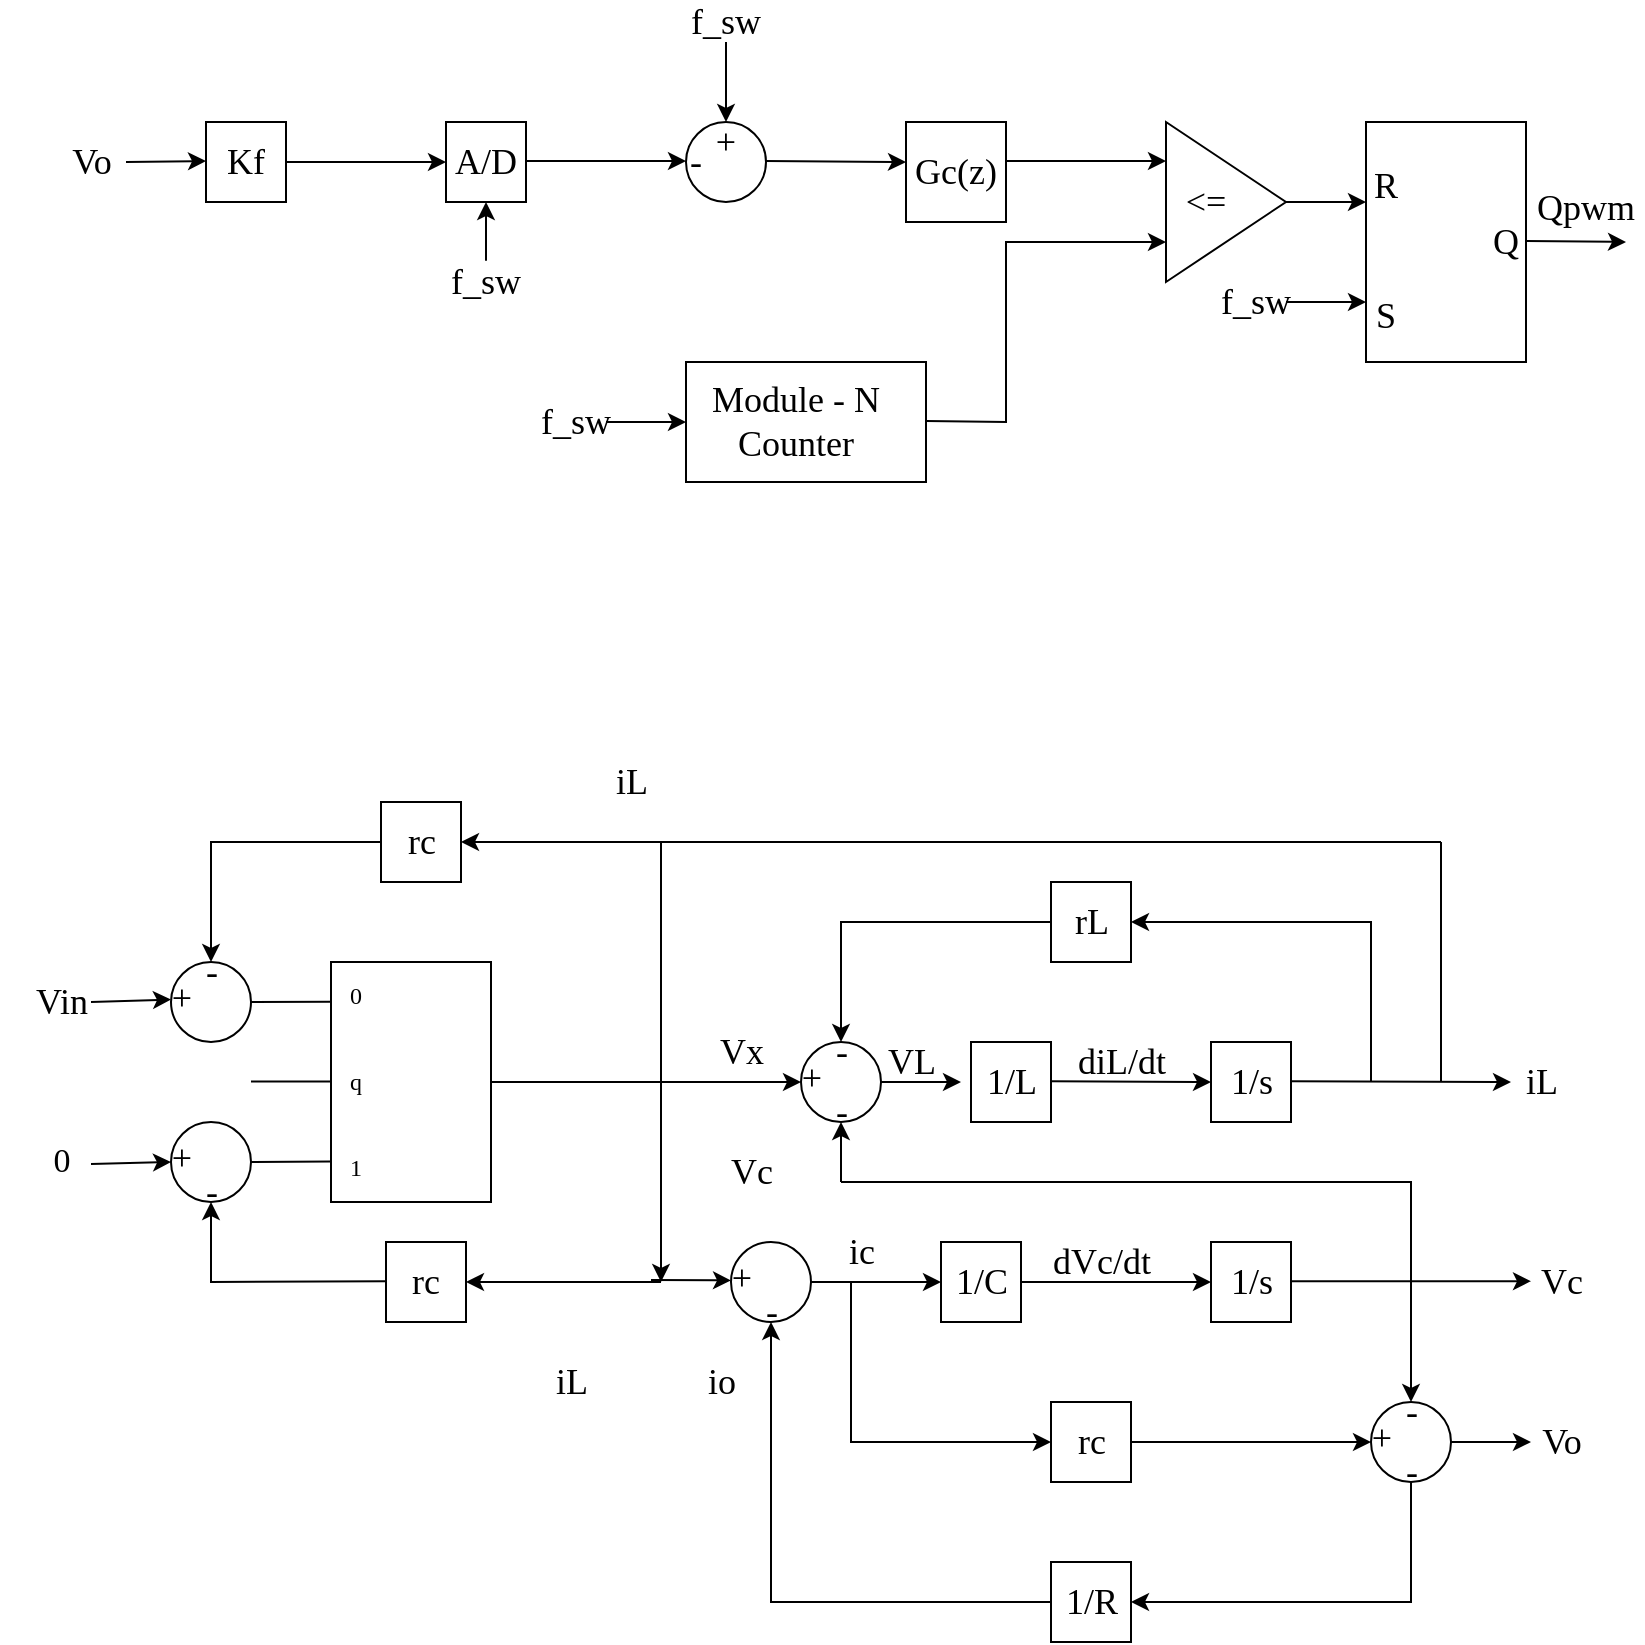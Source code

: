 <mxfile version="26.2.14">
  <diagram name="Page-1" id="nNxD41cg3S9l1fnH8BKE">
    <mxGraphModel dx="1989" dy="1118" grid="1" gridSize="10" guides="1" tooltips="1" connect="1" arrows="1" fold="1" page="1" pageScale="1" pageWidth="850" pageHeight="1100" math="0" shadow="0">
      <root>
        <mxCell id="0" />
        <mxCell id="1" parent="0" />
        <mxCell id="vLn9evmz6AIpQRP5DCHK-1" value="" style="whiteSpace=wrap;html=1;aspect=fixed;fontFamily=palatino;fontSize=18;" vertex="1" parent="1">
          <mxGeometry x="115" y="80" width="40" height="40" as="geometry" />
        </mxCell>
        <mxCell id="vLn9evmz6AIpQRP5DCHK-2" value="" style="whiteSpace=wrap;html=1;aspect=fixed;fontFamily=palatino;fontSize=18;" vertex="1" parent="1">
          <mxGeometry x="235" y="80" width="40" height="40" as="geometry" />
        </mxCell>
        <mxCell id="vLn9evmz6AIpQRP5DCHK-3" value="" style="ellipse;whiteSpace=wrap;html=1;aspect=fixed;fontFamily=palatino;fontSize=18;" vertex="1" parent="1">
          <mxGeometry x="355" y="80" width="40" height="40" as="geometry" />
        </mxCell>
        <mxCell id="vLn9evmz6AIpQRP5DCHK-4" value="" style="whiteSpace=wrap;html=1;aspect=fixed;fontFamily=palatino;fontSize=18;" vertex="1" parent="1">
          <mxGeometry x="465" y="80" width="50" height="50" as="geometry" />
        </mxCell>
        <mxCell id="vLn9evmz6AIpQRP5DCHK-5" value="" style="triangle;whiteSpace=wrap;html=1;fontFamily=palatino;fontSize=18;" vertex="1" parent="1">
          <mxGeometry x="595" y="80" width="60" height="80" as="geometry" />
        </mxCell>
        <mxCell id="vLn9evmz6AIpQRP5DCHK-7" value="" style="rounded=0;whiteSpace=wrap;html=1;fontFamily=palatino;fontSize=18;" vertex="1" parent="1">
          <mxGeometry x="695" y="80" width="80" height="120" as="geometry" />
        </mxCell>
        <mxCell id="vLn9evmz6AIpQRP5DCHK-8" value="" style="rounded=0;whiteSpace=wrap;html=1;fontFamily=palatino;fontSize=18;" vertex="1" parent="1">
          <mxGeometry x="355" y="200" width="120" height="60" as="geometry" />
        </mxCell>
        <mxCell id="vLn9evmz6AIpQRP5DCHK-9" value="" style="endArrow=classic;html=1;rounded=0;entryX=0;entryY=0.5;entryDx=0;entryDy=0;fontFamily=palatino;fontSize=18;" edge="1" parent="1" target="vLn9evmz6AIpQRP5DCHK-2">
          <mxGeometry width="50" height="50" relative="1" as="geometry">
            <mxPoint x="155" y="100" as="sourcePoint" />
            <mxPoint x="205" y="50" as="targetPoint" />
          </mxGeometry>
        </mxCell>
        <mxCell id="vLn9evmz6AIpQRP5DCHK-10" value="" style="endArrow=classic;html=1;rounded=0;entryX=0;entryY=0.5;entryDx=0;entryDy=0;fontFamily=palatino;fontSize=18;" edge="1" parent="1">
          <mxGeometry width="50" height="50" relative="1" as="geometry">
            <mxPoint x="275" y="99.5" as="sourcePoint" />
            <mxPoint x="355" y="99.5" as="targetPoint" />
          </mxGeometry>
        </mxCell>
        <mxCell id="vLn9evmz6AIpQRP5DCHK-11" value="" style="endArrow=classic;html=1;rounded=0;fontFamily=palatino;fontSize=18;" edge="1" parent="1">
          <mxGeometry width="50" height="50" relative="1" as="geometry">
            <mxPoint x="395" y="99.5" as="sourcePoint" />
            <mxPoint x="465" y="100" as="targetPoint" />
          </mxGeometry>
        </mxCell>
        <mxCell id="vLn9evmz6AIpQRP5DCHK-12" value="" style="endArrow=classic;html=1;rounded=0;entryX=0;entryY=0.5;entryDx=0;entryDy=0;fontFamily=palatino;fontSize=18;" edge="1" parent="1">
          <mxGeometry width="50" height="50" relative="1" as="geometry">
            <mxPoint x="515" y="99.5" as="sourcePoint" />
            <mxPoint x="595" y="99.5" as="targetPoint" />
          </mxGeometry>
        </mxCell>
        <mxCell id="vLn9evmz6AIpQRP5DCHK-13" value="" style="endArrow=classic;html=1;rounded=0;fontFamily=palatino;fontSize=18;" edge="1" parent="1">
          <mxGeometry width="50" height="50" relative="1" as="geometry">
            <mxPoint x="655" y="120" as="sourcePoint" />
            <mxPoint x="695" y="120" as="targetPoint" />
          </mxGeometry>
        </mxCell>
        <mxCell id="vLn9evmz6AIpQRP5DCHK-14" value="" style="endArrow=classic;html=1;rounded=0;entryX=0;entryY=0.75;entryDx=0;entryDy=0;fontFamily=palatino;fontSize=18;" edge="1" parent="1" target="vLn9evmz6AIpQRP5DCHK-5">
          <mxGeometry width="50" height="50" relative="1" as="geometry">
            <mxPoint x="475" y="229.5" as="sourcePoint" />
            <mxPoint x="515" y="160" as="targetPoint" />
            <Array as="points">
              <mxPoint x="515" y="230" />
              <mxPoint x="515" y="140" />
            </Array>
          </mxGeometry>
        </mxCell>
        <mxCell id="vLn9evmz6AIpQRP5DCHK-15" value="" style="endArrow=classic;html=1;rounded=0;entryX=0;entryY=0.5;entryDx=0;entryDy=0;fontFamily=palatino;fontSize=18;" edge="1" parent="1">
          <mxGeometry width="50" height="50" relative="1" as="geometry">
            <mxPoint x="75" y="100" as="sourcePoint" />
            <mxPoint x="115" y="99.5" as="targetPoint" />
          </mxGeometry>
        </mxCell>
        <mxCell id="vLn9evmz6AIpQRP5DCHK-16" value="" style="endArrow=classic;html=1;rounded=0;entryX=0;entryY=0.5;entryDx=0;entryDy=0;fontFamily=palatino;fontSize=18;" edge="1" parent="1">
          <mxGeometry width="50" height="50" relative="1" as="geometry">
            <mxPoint x="655" y="170" as="sourcePoint" />
            <mxPoint x="695" y="170" as="targetPoint" />
          </mxGeometry>
        </mxCell>
        <mxCell id="vLn9evmz6AIpQRP5DCHK-17" value="" style="endArrow=classic;html=1;rounded=0;fontFamily=palatino;fontSize=18;" edge="1" parent="1">
          <mxGeometry width="50" height="50" relative="1" as="geometry">
            <mxPoint x="775" y="139.5" as="sourcePoint" />
            <mxPoint x="825" y="140" as="targetPoint" />
          </mxGeometry>
        </mxCell>
        <mxCell id="vLn9evmz6AIpQRP5DCHK-18" value="" style="endArrow=classic;html=1;rounded=0;entryX=0.5;entryY=0;entryDx=0;entryDy=0;fontFamily=palatino;fontSize=18;" edge="1" parent="1" target="vLn9evmz6AIpQRP5DCHK-3">
          <mxGeometry width="50" height="50" relative="1" as="geometry">
            <mxPoint x="375" y="40" as="sourcePoint" />
            <mxPoint x="385" y="40" as="targetPoint" />
          </mxGeometry>
        </mxCell>
        <mxCell id="vLn9evmz6AIpQRP5DCHK-19" value="Kf" style="text;strokeColor=none;align=center;fillColor=none;html=1;verticalAlign=middle;whiteSpace=wrap;rounded=0;fontFamily=palatino;fontSize=18;" vertex="1" parent="1">
          <mxGeometry x="120" y="90" width="30" height="20" as="geometry" />
        </mxCell>
        <mxCell id="vLn9evmz6AIpQRP5DCHK-21" value="A/D" style="text;strokeColor=none;align=center;fillColor=none;html=1;verticalAlign=middle;whiteSpace=wrap;rounded=0;fontFamily=palatino;fontSize=18;" vertex="1" parent="1">
          <mxGeometry x="240" y="90" width="30" height="20" as="geometry" />
        </mxCell>
        <mxCell id="vLn9evmz6AIpQRP5DCHK-22" value="+" style="text;strokeColor=none;align=center;fillColor=none;html=1;verticalAlign=middle;whiteSpace=wrap;rounded=0;fontSize=18;fontFamily=palatino;" vertex="1" parent="1">
          <mxGeometry x="365" y="85" width="20" height="10" as="geometry" />
        </mxCell>
        <mxCell id="vLn9evmz6AIpQRP5DCHK-24" value="-" style="text;strokeColor=none;align=center;fillColor=none;html=1;verticalAlign=middle;whiteSpace=wrap;rounded=0;fontSize=18;fontFamily=palatino;" vertex="1" parent="1">
          <mxGeometry x="355" y="100" width="10" as="geometry" />
        </mxCell>
        <mxCell id="vLn9evmz6AIpQRP5DCHK-27" value="Gc(z)" style="text;strokeColor=none;align=center;fillColor=none;html=1;verticalAlign=middle;whiteSpace=wrap;rounded=0;fontFamily=palatino;fontSize=18;" vertex="1" parent="1">
          <mxGeometry x="470" y="90" width="40" height="30" as="geometry" />
        </mxCell>
        <mxCell id="vLn9evmz6AIpQRP5DCHK-28" value="&amp;lt;=" style="text;strokeColor=none;align=center;fillColor=none;html=1;verticalAlign=middle;whiteSpace=wrap;rounded=0;fontFamily=palatino;fontSize=18;" vertex="1" parent="1">
          <mxGeometry x="605" y="110" width="20" height="20" as="geometry" />
        </mxCell>
        <mxCell id="vLn9evmz6AIpQRP5DCHK-29" value="R&lt;div&gt;&lt;br&gt;&lt;/div&gt;&lt;div&gt;&lt;br&gt;&lt;/div&gt;&lt;div&gt;S&lt;/div&gt;" style="text;strokeColor=none;align=center;fillColor=none;html=1;verticalAlign=middle;whiteSpace=wrap;rounded=0;fontFamily=palatino;fontSize=18;" vertex="1" parent="1">
          <mxGeometry x="675" y="130" width="60" height="30" as="geometry" />
        </mxCell>
        <mxCell id="vLn9evmz6AIpQRP5DCHK-30" value="Q" style="text;strokeColor=none;align=center;fillColor=none;html=1;verticalAlign=middle;whiteSpace=wrap;rounded=0;fontFamily=palatino;fontSize=18;" vertex="1" parent="1">
          <mxGeometry x="755" y="130" width="20" height="20" as="geometry" />
        </mxCell>
        <mxCell id="vLn9evmz6AIpQRP5DCHK-31" value="Qpwm" style="text;strokeColor=none;align=center;fillColor=none;html=1;verticalAlign=middle;whiteSpace=wrap;rounded=0;fontFamily=palatino;fontSize=18;" vertex="1" parent="1">
          <mxGeometry x="785" y="110" width="40" height="25" as="geometry" />
        </mxCell>
        <mxCell id="vLn9evmz6AIpQRP5DCHK-32" value="f_sw" style="text;strokeColor=none;align=center;fillColor=none;html=1;verticalAlign=middle;whiteSpace=wrap;rounded=0;fontFamily=palatino;fontSize=18;" vertex="1" parent="1">
          <mxGeometry x="625" y="160" width="30" height="20" as="geometry" />
        </mxCell>
        <mxCell id="vLn9evmz6AIpQRP5DCHK-33" value="" style="endArrow=classic;html=1;rounded=0;entryX=0;entryY=0.5;entryDx=0;entryDy=0;fontFamily=palatino;fontSize=18;" edge="1" parent="1">
          <mxGeometry width="50" height="50" relative="1" as="geometry">
            <mxPoint x="315" y="230" as="sourcePoint" />
            <mxPoint x="355" y="230" as="targetPoint" />
          </mxGeometry>
        </mxCell>
        <mxCell id="vLn9evmz6AIpQRP5DCHK-34" value="f_sw" style="text;strokeColor=none;align=center;fillColor=none;html=1;verticalAlign=middle;whiteSpace=wrap;rounded=0;fontFamily=palatino;fontSize=18;" vertex="1" parent="1">
          <mxGeometry x="285" y="220" width="30" height="20" as="geometry" />
        </mxCell>
        <mxCell id="vLn9evmz6AIpQRP5DCHK-36" value="f_sw" style="text;strokeColor=none;align=center;fillColor=none;html=1;verticalAlign=middle;whiteSpace=wrap;rounded=0;fontFamily=palatino;fontSize=18;" vertex="1" parent="1">
          <mxGeometry x="240" y="150" width="30" height="20" as="geometry" />
        </mxCell>
        <mxCell id="vLn9evmz6AIpQRP5DCHK-39" value="" style="endArrow=classic;html=1;rounded=0;entryX=0.5;entryY=1;entryDx=0;entryDy=0;fontFamily=palatino;fontSize=18;" edge="1" parent="1" target="vLn9evmz6AIpQRP5DCHK-2">
          <mxGeometry width="50" height="50" relative="1" as="geometry">
            <mxPoint x="255" y="149.35" as="sourcePoint" />
            <mxPoint x="295" y="149.35" as="targetPoint" />
          </mxGeometry>
        </mxCell>
        <mxCell id="vLn9evmz6AIpQRP5DCHK-40" value="f_sw" style="text;strokeColor=none;align=center;fillColor=none;html=1;verticalAlign=middle;whiteSpace=wrap;rounded=0;fontFamily=palatino;fontSize=18;" vertex="1" parent="1">
          <mxGeometry x="360" y="20" width="30" height="20" as="geometry" />
        </mxCell>
        <mxCell id="vLn9evmz6AIpQRP5DCHK-41" value="Module - N&lt;div&gt;Counter&lt;/div&gt;" style="text;strokeColor=none;align=center;fillColor=none;html=1;verticalAlign=middle;whiteSpace=wrap;rounded=0;fontFamily=palatino;fontSize=18;" vertex="1" parent="1">
          <mxGeometry x="365" y="215" width="90" height="30" as="geometry" />
        </mxCell>
        <mxCell id="vLn9evmz6AIpQRP5DCHK-43" value="" style="whiteSpace=wrap;html=1;aspect=fixed;fontFamily=palatino;fontSize=18;" vertex="1" parent="1">
          <mxGeometry x="497.5" y="540" width="40" height="40" as="geometry" />
        </mxCell>
        <mxCell id="vLn9evmz6AIpQRP5DCHK-44" value="" style="whiteSpace=wrap;html=1;aspect=fixed;fontFamily=palatino;fontSize=18;" vertex="1" parent="1">
          <mxGeometry x="617.5" y="540" width="40" height="40" as="geometry" />
        </mxCell>
        <mxCell id="vLn9evmz6AIpQRP5DCHK-45" value="" style="whiteSpace=wrap;html=1;aspect=fixed;fontFamily=palatino;fontSize=18;" vertex="1" parent="1">
          <mxGeometry x="537.5" y="460" width="40" height="40" as="geometry" />
        </mxCell>
        <mxCell id="vLn9evmz6AIpQRP5DCHK-46" value="" style="endArrow=classic;html=1;rounded=0;entryX=0;entryY=0.5;entryDx=0;entryDy=0;fontFamily=palatino;fontSize=18;" edge="1" parent="1" target="vLn9evmz6AIpQRP5DCHK-44">
          <mxGeometry width="50" height="50" relative="1" as="geometry">
            <mxPoint x="537.5" y="559.58" as="sourcePoint" />
            <mxPoint x="577.5" y="559.58" as="targetPoint" />
          </mxGeometry>
        </mxCell>
        <mxCell id="vLn9evmz6AIpQRP5DCHK-47" value="" style="endArrow=classic;html=1;rounded=0;entryX=0;entryY=0.5;entryDx=0;entryDy=0;fontFamily=palatino;fontSize=18;" edge="1" parent="1" target="vLn9evmz6AIpQRP5DCHK-66">
          <mxGeometry width="50" height="50" relative="1" as="geometry">
            <mxPoint x="657.5" y="559.58" as="sourcePoint" />
            <mxPoint x="737.5" y="560" as="targetPoint" />
          </mxGeometry>
        </mxCell>
        <mxCell id="vLn9evmz6AIpQRP5DCHK-48" value="" style="endArrow=classic;html=1;rounded=0;fontFamily=palatino;fontSize=18;entryX=1;entryY=0.5;entryDx=0;entryDy=0;" edge="1" parent="1" target="vLn9evmz6AIpQRP5DCHK-45">
          <mxGeometry width="50" height="50" relative="1" as="geometry">
            <mxPoint x="697.5" y="560" as="sourcePoint" />
            <mxPoint x="697.5" y="440" as="targetPoint" />
            <Array as="points">
              <mxPoint x="697.5" y="480" />
            </Array>
          </mxGeometry>
        </mxCell>
        <mxCell id="vLn9evmz6AIpQRP5DCHK-49" value="" style="ellipse;whiteSpace=wrap;html=1;aspect=fixed;fontFamily=palatino;fontSize=18;" vertex="1" parent="1">
          <mxGeometry x="412.5" y="540" width="40" height="40" as="geometry" />
        </mxCell>
        <mxCell id="vLn9evmz6AIpQRP5DCHK-50" value="-" style="text;strokeColor=none;align=center;fillColor=none;html=1;verticalAlign=middle;whiteSpace=wrap;rounded=0;fontSize=18;fontFamily=palatino;" vertex="1" parent="1">
          <mxGeometry x="422.5" y="540" width="20" height="10" as="geometry" />
        </mxCell>
        <mxCell id="vLn9evmz6AIpQRP5DCHK-52" value="-" style="text;strokeColor=none;align=center;fillColor=none;html=1;verticalAlign=middle;whiteSpace=wrap;rounded=0;fontSize=18;fontFamily=palatino;" vertex="1" parent="1">
          <mxGeometry x="422.5" y="570" width="20" height="10" as="geometry" />
        </mxCell>
        <mxCell id="vLn9evmz6AIpQRP5DCHK-53" value="+" style="text;strokeColor=none;align=center;fillColor=none;html=1;verticalAlign=middle;whiteSpace=wrap;rounded=0;fontSize=18;fontFamily=palatino;" vertex="1" parent="1">
          <mxGeometry x="412.5" y="555" width="10" height="5" as="geometry" />
        </mxCell>
        <mxCell id="vLn9evmz6AIpQRP5DCHK-54" value="" style="endArrow=classic;html=1;rounded=0;fontFamily=palatino;fontSize=18;" edge="1" parent="1">
          <mxGeometry width="50" height="50" relative="1" as="geometry">
            <mxPoint x="452.5" y="560.0" as="sourcePoint" />
            <mxPoint x="492.5" y="560" as="targetPoint" />
          </mxGeometry>
        </mxCell>
        <mxCell id="vLn9evmz6AIpQRP5DCHK-55" value="" style="endArrow=classic;html=1;rounded=0;fontFamily=palatino;fontSize=18;entryX=0.5;entryY=0;entryDx=0;entryDy=0;exitX=0;exitY=0.5;exitDx=0;exitDy=0;" edge="1" parent="1" source="vLn9evmz6AIpQRP5DCHK-45" target="vLn9evmz6AIpQRP5DCHK-50">
          <mxGeometry width="50" height="50" relative="1" as="geometry">
            <mxPoint x="557.5" y="660" as="sourcePoint" />
            <mxPoint x="437.5" y="540" as="targetPoint" />
            <Array as="points">
              <mxPoint x="432.5" y="480" />
              <mxPoint x="432.5" y="510" />
            </Array>
          </mxGeometry>
        </mxCell>
        <mxCell id="vLn9evmz6AIpQRP5DCHK-56" value="" style="endArrow=classic;html=1;rounded=0;fontFamily=palatino;fontSize=18;exitX=1;exitY=0.5;exitDx=0;exitDy=0;" edge="1" parent="1" source="vLn9evmz6AIpQRP5DCHK-108">
          <mxGeometry width="50" height="50" relative="1" as="geometry">
            <mxPoint x="292.5" y="560" as="sourcePoint" />
            <mxPoint x="412.5" y="560" as="targetPoint" />
          </mxGeometry>
        </mxCell>
        <mxCell id="vLn9evmz6AIpQRP5DCHK-57" value="" style="endArrow=classic;html=1;rounded=0;fontFamily=palatino;fontSize=18;entryX=0.5;entryY=1;entryDx=0;entryDy=0;" edge="1" parent="1" target="vLn9evmz6AIpQRP5DCHK-52">
          <mxGeometry width="50" height="50" relative="1" as="geometry">
            <mxPoint x="432.5" y="610" as="sourcePoint" />
            <mxPoint x="512.5" y="580" as="targetPoint" />
          </mxGeometry>
        </mxCell>
        <mxCell id="vLn9evmz6AIpQRP5DCHK-58" value="rL" style="text;strokeColor=none;align=center;fillColor=none;html=1;verticalAlign=middle;whiteSpace=wrap;rounded=0;fontFamily=palatino;fontSize=18;" vertex="1" parent="1">
          <mxGeometry x="542.5" y="470" width="30" height="20" as="geometry" />
        </mxCell>
        <mxCell id="vLn9evmz6AIpQRP5DCHK-59" value="1/L" style="text;strokeColor=none;align=center;fillColor=none;html=1;verticalAlign=middle;whiteSpace=wrap;rounded=0;fontFamily=palatino;fontSize=18;" vertex="1" parent="1">
          <mxGeometry x="502.5" y="550" width="30" height="20" as="geometry" />
        </mxCell>
        <mxCell id="vLn9evmz6AIpQRP5DCHK-60" value="1/s" style="text;strokeColor=none;align=center;fillColor=none;html=1;verticalAlign=middle;whiteSpace=wrap;rounded=0;fontFamily=palatino;fontSize=18;" vertex="1" parent="1">
          <mxGeometry x="627.5" y="550" width="20" height="20" as="geometry" />
        </mxCell>
        <mxCell id="vLn9evmz6AIpQRP5DCHK-61" value="Vx" style="text;strokeColor=none;align=center;fillColor=none;html=1;verticalAlign=middle;whiteSpace=wrap;rounded=0;fontFamily=palatino;fontSize=18;" vertex="1" parent="1">
          <mxGeometry x="367.5" y="535" width="30" height="20" as="geometry" />
        </mxCell>
        <mxCell id="vLn9evmz6AIpQRP5DCHK-63" value="Vc" style="text;strokeColor=none;align=center;fillColor=none;html=1;verticalAlign=middle;whiteSpace=wrap;rounded=0;fontFamily=palatino;fontSize=18;" vertex="1" parent="1">
          <mxGeometry x="372.5" y="595" width="30" height="20" as="geometry" />
        </mxCell>
        <mxCell id="vLn9evmz6AIpQRP5DCHK-64" value="VL" style="text;strokeColor=none;align=center;fillColor=none;html=1;verticalAlign=middle;whiteSpace=wrap;rounded=0;fontFamily=palatino;fontSize=18;" vertex="1" parent="1">
          <mxGeometry x="452.5" y="540" width="30" height="20" as="geometry" />
        </mxCell>
        <mxCell id="vLn9evmz6AIpQRP5DCHK-65" value="diL/dt" style="text;strokeColor=none;align=center;fillColor=none;html=1;verticalAlign=middle;whiteSpace=wrap;rounded=0;fontFamily=palatino;fontSize=18;" vertex="1" parent="1">
          <mxGeometry x="557.5" y="540" width="30" height="20" as="geometry" />
        </mxCell>
        <mxCell id="vLn9evmz6AIpQRP5DCHK-66" value="iL" style="text;strokeColor=none;align=center;fillColor=none;html=1;verticalAlign=middle;whiteSpace=wrap;rounded=0;fontFamily=palatino;fontSize=18;" vertex="1" parent="1">
          <mxGeometry x="767.5" y="550" width="30" height="20" as="geometry" />
        </mxCell>
        <mxCell id="vLn9evmz6AIpQRP5DCHK-71" value="" style="whiteSpace=wrap;html=1;aspect=fixed;fontFamily=palatino;fontSize=18;" vertex="1" parent="1">
          <mxGeometry x="617.5" y="640" width="40" height="40" as="geometry" />
        </mxCell>
        <mxCell id="vLn9evmz6AIpQRP5DCHK-72" value="1/s" style="text;strokeColor=none;align=center;fillColor=none;html=1;verticalAlign=middle;whiteSpace=wrap;rounded=0;fontFamily=palatino;fontSize=18;" vertex="1" parent="1">
          <mxGeometry x="627.5" y="650" width="20" height="20" as="geometry" />
        </mxCell>
        <mxCell id="vLn9evmz6AIpQRP5DCHK-73" value="" style="whiteSpace=wrap;html=1;aspect=fixed;fontFamily=palatino;fontSize=18;" vertex="1" parent="1">
          <mxGeometry x="482.5" y="640" width="40" height="40" as="geometry" />
        </mxCell>
        <mxCell id="vLn9evmz6AIpQRP5DCHK-74" value="1/C" style="text;strokeColor=none;align=center;fillColor=none;html=1;verticalAlign=middle;whiteSpace=wrap;rounded=0;fontFamily=palatino;fontSize=18;" vertex="1" parent="1">
          <mxGeometry x="492.5" y="650" width="20" height="20" as="geometry" />
        </mxCell>
        <mxCell id="vLn9evmz6AIpQRP5DCHK-75" value="" style="whiteSpace=wrap;html=1;aspect=fixed;fontFamily=palatino;fontSize=18;" vertex="1" parent="1">
          <mxGeometry x="537.5" y="720" width="40" height="40" as="geometry" />
        </mxCell>
        <mxCell id="vLn9evmz6AIpQRP5DCHK-76" value="rc" style="text;strokeColor=none;align=center;fillColor=none;html=1;verticalAlign=middle;whiteSpace=wrap;rounded=0;fontFamily=palatino;fontSize=18;" vertex="1" parent="1">
          <mxGeometry x="542.5" y="730" width="30" height="20" as="geometry" />
        </mxCell>
        <mxCell id="vLn9evmz6AIpQRP5DCHK-81" value="" style="ellipse;whiteSpace=wrap;html=1;aspect=fixed;fontFamily=palatino;fontSize=18;" vertex="1" parent="1">
          <mxGeometry x="697.5" y="720" width="40" height="40" as="geometry" />
        </mxCell>
        <mxCell id="vLn9evmz6AIpQRP5DCHK-82" value="-" style="text;strokeColor=none;align=center;fillColor=none;html=1;verticalAlign=middle;whiteSpace=wrap;rounded=0;fontSize=18;fontFamily=palatino;" vertex="1" parent="1">
          <mxGeometry x="707.5" y="720" width="20" height="10" as="geometry" />
        </mxCell>
        <mxCell id="vLn9evmz6AIpQRP5DCHK-83" value="-" style="text;strokeColor=none;align=center;fillColor=none;html=1;verticalAlign=middle;whiteSpace=wrap;rounded=0;fontSize=18;fontFamily=palatino;" vertex="1" parent="1">
          <mxGeometry x="707.5" y="750" width="20" height="10" as="geometry" />
        </mxCell>
        <mxCell id="vLn9evmz6AIpQRP5DCHK-84" value="+" style="text;strokeColor=none;align=center;fillColor=none;html=1;verticalAlign=middle;whiteSpace=wrap;rounded=0;fontSize=18;fontFamily=palatino;" vertex="1" parent="1">
          <mxGeometry x="697.5" y="735" width="10" height="5" as="geometry" />
        </mxCell>
        <mxCell id="vLn9evmz6AIpQRP5DCHK-85" value="" style="whiteSpace=wrap;html=1;aspect=fixed;fontFamily=palatino;fontSize=18;" vertex="1" parent="1">
          <mxGeometry x="537.5" y="800" width="40" height="40" as="geometry" />
        </mxCell>
        <mxCell id="vLn9evmz6AIpQRP5DCHK-86" value="1/R" style="text;strokeColor=none;align=center;fillColor=none;html=1;verticalAlign=middle;whiteSpace=wrap;rounded=0;fontFamily=palatino;fontSize=18;" vertex="1" parent="1">
          <mxGeometry x="547.5" y="810" width="20" height="20" as="geometry" />
        </mxCell>
        <mxCell id="vLn9evmz6AIpQRP5DCHK-87" value="" style="ellipse;whiteSpace=wrap;html=1;aspect=fixed;fontFamily=palatino;fontSize=18;" vertex="1" parent="1">
          <mxGeometry x="377.5" y="640" width="40" height="40" as="geometry" />
        </mxCell>
        <mxCell id="vLn9evmz6AIpQRP5DCHK-89" value="-" style="text;strokeColor=none;align=center;fillColor=none;html=1;verticalAlign=middle;whiteSpace=wrap;rounded=0;fontSize=18;fontFamily=palatino;" vertex="1" parent="1">
          <mxGeometry x="387.5" y="670" width="20" height="10" as="geometry" />
        </mxCell>
        <mxCell id="vLn9evmz6AIpQRP5DCHK-90" value="+" style="text;strokeColor=none;align=center;fillColor=none;html=1;verticalAlign=middle;whiteSpace=wrap;rounded=0;fontSize=18;fontFamily=palatino;" vertex="1" parent="1">
          <mxGeometry x="377.5" y="655" width="10" height="5" as="geometry" />
        </mxCell>
        <mxCell id="vLn9evmz6AIpQRP5DCHK-91" value="" style="endArrow=classic;html=1;rounded=0;fontFamily=palatino;fontSize=18;entryX=0;entryY=0.5;entryDx=0;entryDy=0;" edge="1" parent="1" target="vLn9evmz6AIpQRP5DCHK-73">
          <mxGeometry width="50" height="50" relative="1" as="geometry">
            <mxPoint x="417.5" y="660.0" as="sourcePoint" />
            <mxPoint x="457.5" y="660" as="targetPoint" />
          </mxGeometry>
        </mxCell>
        <mxCell id="vLn9evmz6AIpQRP5DCHK-92" value="" style="endArrow=classic;html=1;rounded=0;fontFamily=palatino;fontSize=18;entryX=0;entryY=0.5;entryDx=0;entryDy=0;exitX=1;exitY=0.5;exitDx=0;exitDy=0;" edge="1" parent="1" source="vLn9evmz6AIpQRP5DCHK-73" target="vLn9evmz6AIpQRP5DCHK-71">
          <mxGeometry width="50" height="50" relative="1" as="geometry">
            <mxPoint x="527.5" y="660" as="sourcePoint" />
            <mxPoint x="537.5" y="660" as="targetPoint" />
          </mxGeometry>
        </mxCell>
        <mxCell id="vLn9evmz6AIpQRP5DCHK-93" value="" style="endArrow=classic;html=1;rounded=0;fontFamily=palatino;fontSize=18;entryX=0;entryY=0.5;entryDx=0;entryDy=0;" edge="1" parent="1">
          <mxGeometry width="50" height="50" relative="1" as="geometry">
            <mxPoint x="657.5" y="659.6" as="sourcePoint" />
            <mxPoint x="777.5" y="659.6" as="targetPoint" />
          </mxGeometry>
        </mxCell>
        <mxCell id="vLn9evmz6AIpQRP5DCHK-94" value="" style="endArrow=classic;html=1;rounded=0;fontFamily=palatino;fontSize=18;entryX=0.5;entryY=0;entryDx=0;entryDy=0;" edge="1" parent="1" target="vLn9evmz6AIpQRP5DCHK-82">
          <mxGeometry width="50" height="50" relative="1" as="geometry">
            <mxPoint x="717.5" y="660" as="sourcePoint" />
            <mxPoint x="637.5" y="680" as="targetPoint" />
          </mxGeometry>
        </mxCell>
        <mxCell id="vLn9evmz6AIpQRP5DCHK-95" value="" style="endArrow=classic;html=1;rounded=0;fontFamily=palatino;fontSize=18;entryX=0;entryY=0.5;entryDx=0;entryDy=0;" edge="1" parent="1">
          <mxGeometry width="50" height="50" relative="1" as="geometry">
            <mxPoint x="577.5" y="740.0" as="sourcePoint" />
            <mxPoint x="697.5" y="740" as="targetPoint" />
          </mxGeometry>
        </mxCell>
        <mxCell id="vLn9evmz6AIpQRP5DCHK-96" value="" style="endArrow=classic;html=1;rounded=0;fontFamily=palatino;fontSize=18;entryX=1;entryY=0.5;entryDx=0;entryDy=0;exitX=0.5;exitY=1;exitDx=0;exitDy=0;" edge="1" parent="1" source="vLn9evmz6AIpQRP5DCHK-83" target="vLn9evmz6AIpQRP5DCHK-85">
          <mxGeometry width="50" height="50" relative="1" as="geometry">
            <mxPoint x="517.5" y="680.0" as="sourcePoint" />
            <mxPoint x="637.5" y="680" as="targetPoint" />
            <Array as="points">
              <mxPoint x="717.5" y="820" />
            </Array>
          </mxGeometry>
        </mxCell>
        <mxCell id="vLn9evmz6AIpQRP5DCHK-97" value="" style="endArrow=classic;html=1;rounded=0;fontFamily=palatino;fontSize=18;entryX=0.5;entryY=1;entryDx=0;entryDy=0;exitX=0;exitY=0.5;exitDx=0;exitDy=0;" edge="1" parent="1" source="vLn9evmz6AIpQRP5DCHK-85" target="vLn9evmz6AIpQRP5DCHK-89">
          <mxGeometry width="50" height="50" relative="1" as="geometry">
            <mxPoint x="512.5" y="770" as="sourcePoint" />
            <mxPoint x="372.5" y="830" as="targetPoint" />
            <Array as="points">
              <mxPoint x="457.5" y="820" />
              <mxPoint x="397.5" y="820" />
            </Array>
          </mxGeometry>
        </mxCell>
        <mxCell id="vLn9evmz6AIpQRP5DCHK-98" value="" style="endArrow=classic;html=1;rounded=0;fontFamily=palatino;fontSize=18;entryX=0;entryY=0.5;entryDx=0;entryDy=0;" edge="1" parent="1">
          <mxGeometry width="50" height="50" relative="1" as="geometry">
            <mxPoint x="437.5" y="660" as="sourcePoint" />
            <mxPoint x="537.5" y="740" as="targetPoint" />
            <Array as="points">
              <mxPoint x="437.5" y="740" />
            </Array>
          </mxGeometry>
        </mxCell>
        <mxCell id="vLn9evmz6AIpQRP5DCHK-99" value="" style="endArrow=classic;html=1;rounded=0;fontFamily=palatino;fontSize=18;" edge="1" parent="1">
          <mxGeometry width="50" height="50" relative="1" as="geometry">
            <mxPoint x="737.5" y="740.0" as="sourcePoint" />
            <mxPoint x="777.5" y="740" as="targetPoint" />
          </mxGeometry>
        </mxCell>
        <mxCell id="vLn9evmz6AIpQRP5DCHK-100" value="" style="endArrow=classic;html=1;rounded=0;fontFamily=palatino;fontSize=18;" edge="1" parent="1">
          <mxGeometry width="50" height="50" relative="1" as="geometry">
            <mxPoint x="337.5" y="659" as="sourcePoint" />
            <mxPoint x="377.5" y="659.2" as="targetPoint" />
          </mxGeometry>
        </mxCell>
        <mxCell id="vLn9evmz6AIpQRP5DCHK-102" value="iL" style="text;strokeColor=none;align=center;fillColor=none;html=1;verticalAlign=middle;whiteSpace=wrap;rounded=0;fontFamily=palatino;fontSize=18;" vertex="1" parent="1">
          <mxGeometry x="282.5" y="700" width="30" height="20" as="geometry" />
        </mxCell>
        <mxCell id="vLn9evmz6AIpQRP5DCHK-103" value="Vc" style="text;strokeColor=none;align=center;fillColor=none;html=1;verticalAlign=middle;whiteSpace=wrap;rounded=0;fontFamily=palatino;fontSize=18;" vertex="1" parent="1">
          <mxGeometry x="777.5" y="650" width="30" height="20" as="geometry" />
        </mxCell>
        <mxCell id="vLn9evmz6AIpQRP5DCHK-104" value="Vo" style="text;strokeColor=none;align=center;fillColor=none;html=1;verticalAlign=middle;whiteSpace=wrap;rounded=0;fontFamily=palatino;fontSize=18;" vertex="1" parent="1">
          <mxGeometry x="777.5" y="730" width="30" height="20" as="geometry" />
        </mxCell>
        <mxCell id="vLn9evmz6AIpQRP5DCHK-105" value="io" style="text;strokeColor=none;align=center;fillColor=none;html=1;verticalAlign=middle;whiteSpace=wrap;rounded=0;fontFamily=palatino;fontSize=18;" vertex="1" parent="1">
          <mxGeometry x="357.5" y="700" width="30" height="20" as="geometry" />
        </mxCell>
        <mxCell id="vLn9evmz6AIpQRP5DCHK-106" value="ic" style="text;strokeColor=none;align=center;fillColor=none;html=1;verticalAlign=middle;whiteSpace=wrap;rounded=0;fontFamily=palatino;fontSize=18;" vertex="1" parent="1">
          <mxGeometry x="427.5" y="635" width="30" height="20" as="geometry" />
        </mxCell>
        <mxCell id="vLn9evmz6AIpQRP5DCHK-107" value="dVc/dt" style="text;strokeColor=none;align=center;fillColor=none;html=1;verticalAlign=middle;whiteSpace=wrap;rounded=0;fontFamily=palatino;fontSize=18;" vertex="1" parent="1">
          <mxGeometry x="547.5" y="640" width="30" height="20" as="geometry" />
        </mxCell>
        <mxCell id="vLn9evmz6AIpQRP5DCHK-108" value="" style="rounded=0;whiteSpace=wrap;html=1;fontFamily=palatino;" vertex="1" parent="1">
          <mxGeometry x="177.5" y="500" width="80" height="120" as="geometry" />
        </mxCell>
        <mxCell id="vLn9evmz6AIpQRP5DCHK-112" value="" style="ellipse;whiteSpace=wrap;html=1;aspect=fixed;fontFamily=palatino;fontSize=18;" vertex="1" parent="1">
          <mxGeometry x="97.5" y="500" width="40" height="40" as="geometry" />
        </mxCell>
        <mxCell id="vLn9evmz6AIpQRP5DCHK-113" value="-" style="text;strokeColor=none;align=center;fillColor=none;html=1;verticalAlign=middle;whiteSpace=wrap;rounded=0;fontSize=18;fontFamily=palatino;" vertex="1" parent="1">
          <mxGeometry x="107.5" y="500" width="20" height="10" as="geometry" />
        </mxCell>
        <mxCell id="vLn9evmz6AIpQRP5DCHK-114" value="+" style="text;strokeColor=none;align=center;fillColor=none;html=1;verticalAlign=middle;whiteSpace=wrap;rounded=0;fontSize=18;fontFamily=palatino;" vertex="1" parent="1">
          <mxGeometry x="97.5" y="515" width="10" height="5" as="geometry" />
        </mxCell>
        <mxCell id="vLn9evmz6AIpQRP5DCHK-121" value="" style="ellipse;whiteSpace=wrap;html=1;aspect=fixed;fontFamily=palatino;fontSize=18;" vertex="1" parent="1">
          <mxGeometry x="97.5" y="580" width="40" height="40" as="geometry" />
        </mxCell>
        <mxCell id="vLn9evmz6AIpQRP5DCHK-122" value="-" style="text;strokeColor=none;align=center;fillColor=none;html=1;verticalAlign=middle;whiteSpace=wrap;rounded=0;fontSize=18;fontFamily=palatino;" vertex="1" parent="1">
          <mxGeometry x="107.5" y="610" width="20" height="10" as="geometry" />
        </mxCell>
        <mxCell id="vLn9evmz6AIpQRP5DCHK-123" value="+" style="text;strokeColor=none;align=center;fillColor=none;html=1;verticalAlign=middle;whiteSpace=wrap;rounded=0;fontSize=18;fontFamily=palatino;" vertex="1" parent="1">
          <mxGeometry x="97.5" y="595" width="10" height="5" as="geometry" />
        </mxCell>
        <mxCell id="vLn9evmz6AIpQRP5DCHK-124" value="" style="endArrow=none;html=1;rounded=0;exitX=1;exitY=0.5;exitDx=0;exitDy=0;entryX=0.003;entryY=0.166;entryDx=0;entryDy=0;entryPerimeter=0;fontFamily=palatino;" edge="1" parent="1" source="vLn9evmz6AIpQRP5DCHK-112" target="vLn9evmz6AIpQRP5DCHK-108">
          <mxGeometry width="50" height="50" relative="1" as="geometry">
            <mxPoint x="157.5" y="590" as="sourcePoint" />
            <mxPoint x="207.5" y="540" as="targetPoint" />
          </mxGeometry>
        </mxCell>
        <mxCell id="vLn9evmz6AIpQRP5DCHK-125" value="" style="endArrow=none;html=1;rounded=0;exitX=1;exitY=0.5;exitDx=0;exitDy=0;entryX=-0.006;entryY=0.831;entryDx=0;entryDy=0;entryPerimeter=0;fontFamily=palatino;" edge="1" parent="1" target="vLn9evmz6AIpQRP5DCHK-108">
          <mxGeometry width="50" height="50" relative="1" as="geometry">
            <mxPoint x="137.5" y="600" as="sourcePoint" />
            <mxPoint x="177.5" y="601" as="targetPoint" />
          </mxGeometry>
        </mxCell>
        <mxCell id="vLn9evmz6AIpQRP5DCHK-126" value="" style="endArrow=none;html=1;rounded=0;exitX=1;exitY=0.5;exitDx=0;exitDy=0;entryX=0.003;entryY=0.166;entryDx=0;entryDy=0;entryPerimeter=0;fontFamily=palatino;" edge="1" parent="1">
          <mxGeometry width="50" height="50" relative="1" as="geometry">
            <mxPoint x="137.5" y="559.78" as="sourcePoint" />
            <mxPoint x="177.5" y="559.78" as="targetPoint" />
          </mxGeometry>
        </mxCell>
        <mxCell id="vLn9evmz6AIpQRP5DCHK-127" value="" style="whiteSpace=wrap;html=1;aspect=fixed;fontFamily=palatino;fontSize=18;" vertex="1" parent="1">
          <mxGeometry x="202.5" y="420" width="40" height="40" as="geometry" />
        </mxCell>
        <mxCell id="vLn9evmz6AIpQRP5DCHK-128" value="rc" style="text;strokeColor=none;align=center;fillColor=none;html=1;verticalAlign=middle;whiteSpace=wrap;rounded=0;fontFamily=palatino;fontSize=18;" vertex="1" parent="1">
          <mxGeometry x="207.5" y="430" width="30" height="20" as="geometry" />
        </mxCell>
        <mxCell id="vLn9evmz6AIpQRP5DCHK-137" value="iL" style="text;strokeColor=none;align=center;fillColor=none;html=1;verticalAlign=middle;whiteSpace=wrap;rounded=0;fontFamily=palatino;fontSize=18;" vertex="1" parent="1">
          <mxGeometry x="312.5" y="400" width="30" height="20" as="geometry" />
        </mxCell>
        <mxCell id="vLn9evmz6AIpQRP5DCHK-138" value="" style="whiteSpace=wrap;html=1;aspect=fixed;fontFamily=palatino;fontSize=18;" vertex="1" parent="1">
          <mxGeometry x="205" y="640" width="40" height="40" as="geometry" />
        </mxCell>
        <mxCell id="vLn9evmz6AIpQRP5DCHK-139" value="rc" style="text;strokeColor=none;align=center;fillColor=none;html=1;verticalAlign=middle;whiteSpace=wrap;rounded=0;fontFamily=palatino;fontSize=18;" vertex="1" parent="1">
          <mxGeometry x="210" y="650" width="30" height="20" as="geometry" />
        </mxCell>
        <mxCell id="vLn9evmz6AIpQRP5DCHK-140" value="" style="endArrow=classic;html=1;rounded=0;fontFamily=palatino;fontSize=18;entryX=1;entryY=0.5;entryDx=0;entryDy=0;" edge="1" parent="1" target="vLn9evmz6AIpQRP5DCHK-138">
          <mxGeometry width="50" height="50" relative="1" as="geometry">
            <mxPoint x="342.5" y="660" as="sourcePoint" />
            <mxPoint x="307.5" y="669.13" as="targetPoint" />
          </mxGeometry>
        </mxCell>
        <mxCell id="vLn9evmz6AIpQRP5DCHK-142" value="" style="endArrow=classic;html=1;rounded=0;fontFamily=palatino;fontSize=18;entryX=0.5;entryY=0;entryDx=0;entryDy=0;exitX=0;exitY=0.5;exitDx=0;exitDy=0;" edge="1" parent="1" source="vLn9evmz6AIpQRP5DCHK-127" target="vLn9evmz6AIpQRP5DCHK-113">
          <mxGeometry width="50" height="50" relative="1" as="geometry">
            <mxPoint x="202.5" y="459.63" as="sourcePoint" />
            <mxPoint x="147.5" y="459.63" as="targetPoint" />
            <Array as="points">
              <mxPoint x="162.5" y="440" />
              <mxPoint x="117.5" y="440" />
            </Array>
          </mxGeometry>
        </mxCell>
        <mxCell id="vLn9evmz6AIpQRP5DCHK-143" value="" style="endArrow=classic;html=1;rounded=0;fontFamily=palatino;fontSize=18;exitX=0;exitY=0.5;exitDx=0;exitDy=0;entryX=0.5;entryY=1;entryDx=0;entryDy=0;" edge="1" parent="1" target="vLn9evmz6AIpQRP5DCHK-122">
          <mxGeometry width="50" height="50" relative="1" as="geometry">
            <mxPoint x="205" y="659.63" as="sourcePoint" />
            <mxPoint x="150" y="659.63" as="targetPoint" />
            <Array as="points">
              <mxPoint x="117.5" y="660" />
            </Array>
          </mxGeometry>
        </mxCell>
        <mxCell id="vLn9evmz6AIpQRP5DCHK-145" value="" style="endArrow=classic;html=1;rounded=0;entryX=0;entryY=0.75;entryDx=0;entryDy=0;fontFamily=palatino;" edge="1" parent="1" target="vLn9evmz6AIpQRP5DCHK-114">
          <mxGeometry width="50" height="50" relative="1" as="geometry">
            <mxPoint x="57.5" y="520" as="sourcePoint" />
            <mxPoint x="77.5" y="520" as="targetPoint" />
          </mxGeometry>
        </mxCell>
        <mxCell id="vLn9evmz6AIpQRP5DCHK-146" value="" style="endArrow=classic;html=1;rounded=0;entryX=0;entryY=0.75;entryDx=0;entryDy=0;fontFamily=palatino;" edge="1" parent="1">
          <mxGeometry width="50" height="50" relative="1" as="geometry">
            <mxPoint x="57.5" y="601" as="sourcePoint" />
            <mxPoint x="97.5" y="600" as="targetPoint" />
          </mxGeometry>
        </mxCell>
        <mxCell id="vLn9evmz6AIpQRP5DCHK-147" value="0&lt;div&gt;&lt;br&gt;&lt;/div&gt;&lt;div&gt;&lt;br&gt;&lt;/div&gt;&lt;div&gt;q&lt;/div&gt;&lt;div&gt;&lt;br&gt;&lt;/div&gt;&lt;div&gt;&lt;br&gt;&lt;/div&gt;&lt;div&gt;1&lt;/div&gt;" style="text;strokeColor=none;align=center;fillColor=none;html=1;verticalAlign=middle;whiteSpace=wrap;rounded=0;fontFamily=palatino;" vertex="1" parent="1">
          <mxGeometry x="160" y="545" width="60" height="30" as="geometry" />
        </mxCell>
        <mxCell id="vLn9evmz6AIpQRP5DCHK-148" value="Vin" style="text;strokeColor=none;align=center;fillColor=none;html=1;verticalAlign=middle;whiteSpace=wrap;rounded=0;fontFamily=palatino;fontSize=18;" vertex="1" parent="1">
          <mxGeometry x="27.5" y="510" width="30" height="20" as="geometry" />
        </mxCell>
        <mxCell id="vLn9evmz6AIpQRP5DCHK-149" value="&lt;font style=&quot;font-size: 17px;&quot; face=&quot;palatino&quot;&gt;0&lt;/font&gt;" style="text;strokeColor=none;align=center;fillColor=none;html=1;verticalAlign=middle;whiteSpace=wrap;rounded=0;" vertex="1" parent="1">
          <mxGeometry x="12.5" y="585" width="60" height="30" as="geometry" />
        </mxCell>
        <mxCell id="vLn9evmz6AIpQRP5DCHK-151" value="" style="endArrow=none;html=1;rounded=0;" edge="1" parent="1">
          <mxGeometry width="50" height="50" relative="1" as="geometry">
            <mxPoint x="717.5" y="675" as="sourcePoint" />
            <mxPoint x="432.5" y="610" as="targetPoint" />
            <Array as="points">
              <mxPoint x="717.5" y="610" />
            </Array>
          </mxGeometry>
        </mxCell>
        <mxCell id="vLn9evmz6AIpQRP5DCHK-153" value="" style="endArrow=classic;html=1;rounded=0;" edge="1" parent="1">
          <mxGeometry width="50" height="50" relative="1" as="geometry">
            <mxPoint x="732.5" y="440" as="sourcePoint" />
            <mxPoint x="242.5" y="440" as="targetPoint" />
          </mxGeometry>
        </mxCell>
        <mxCell id="vLn9evmz6AIpQRP5DCHK-155" value="" style="endArrow=classic;html=1;rounded=0;" edge="1" parent="1">
          <mxGeometry width="50" height="50" relative="1" as="geometry">
            <mxPoint x="342.5" y="440" as="sourcePoint" />
            <mxPoint x="342.5" y="660" as="targetPoint" />
          </mxGeometry>
        </mxCell>
        <mxCell id="vLn9evmz6AIpQRP5DCHK-156" value="" style="endArrow=none;html=1;rounded=0;" edge="1" parent="1">
          <mxGeometry width="50" height="50" relative="1" as="geometry">
            <mxPoint x="732.5" y="560" as="sourcePoint" />
            <mxPoint x="732.5" y="440" as="targetPoint" />
          </mxGeometry>
        </mxCell>
        <mxCell id="vLn9evmz6AIpQRP5DCHK-157" value="Vo" style="text;strokeColor=none;align=center;fillColor=none;html=1;verticalAlign=middle;whiteSpace=wrap;rounded=0;fontFamily=palatino;fontSize=18;" vertex="1" parent="1">
          <mxGeometry x="42.5" y="90" width="30" height="20" as="geometry" />
        </mxCell>
      </root>
    </mxGraphModel>
  </diagram>
</mxfile>

